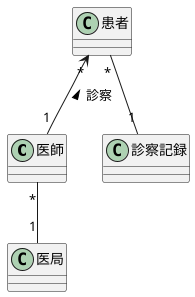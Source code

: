@startuml
class 医師 {

}
class 患者 {

}
class 医局 {

}
class 診察記録{
    
}
患者 "*" <-- "1" 医師 : 診察 <
医師 "*" -- "1" 医局
患者 "*" -- "1" 診察記録

@enduml